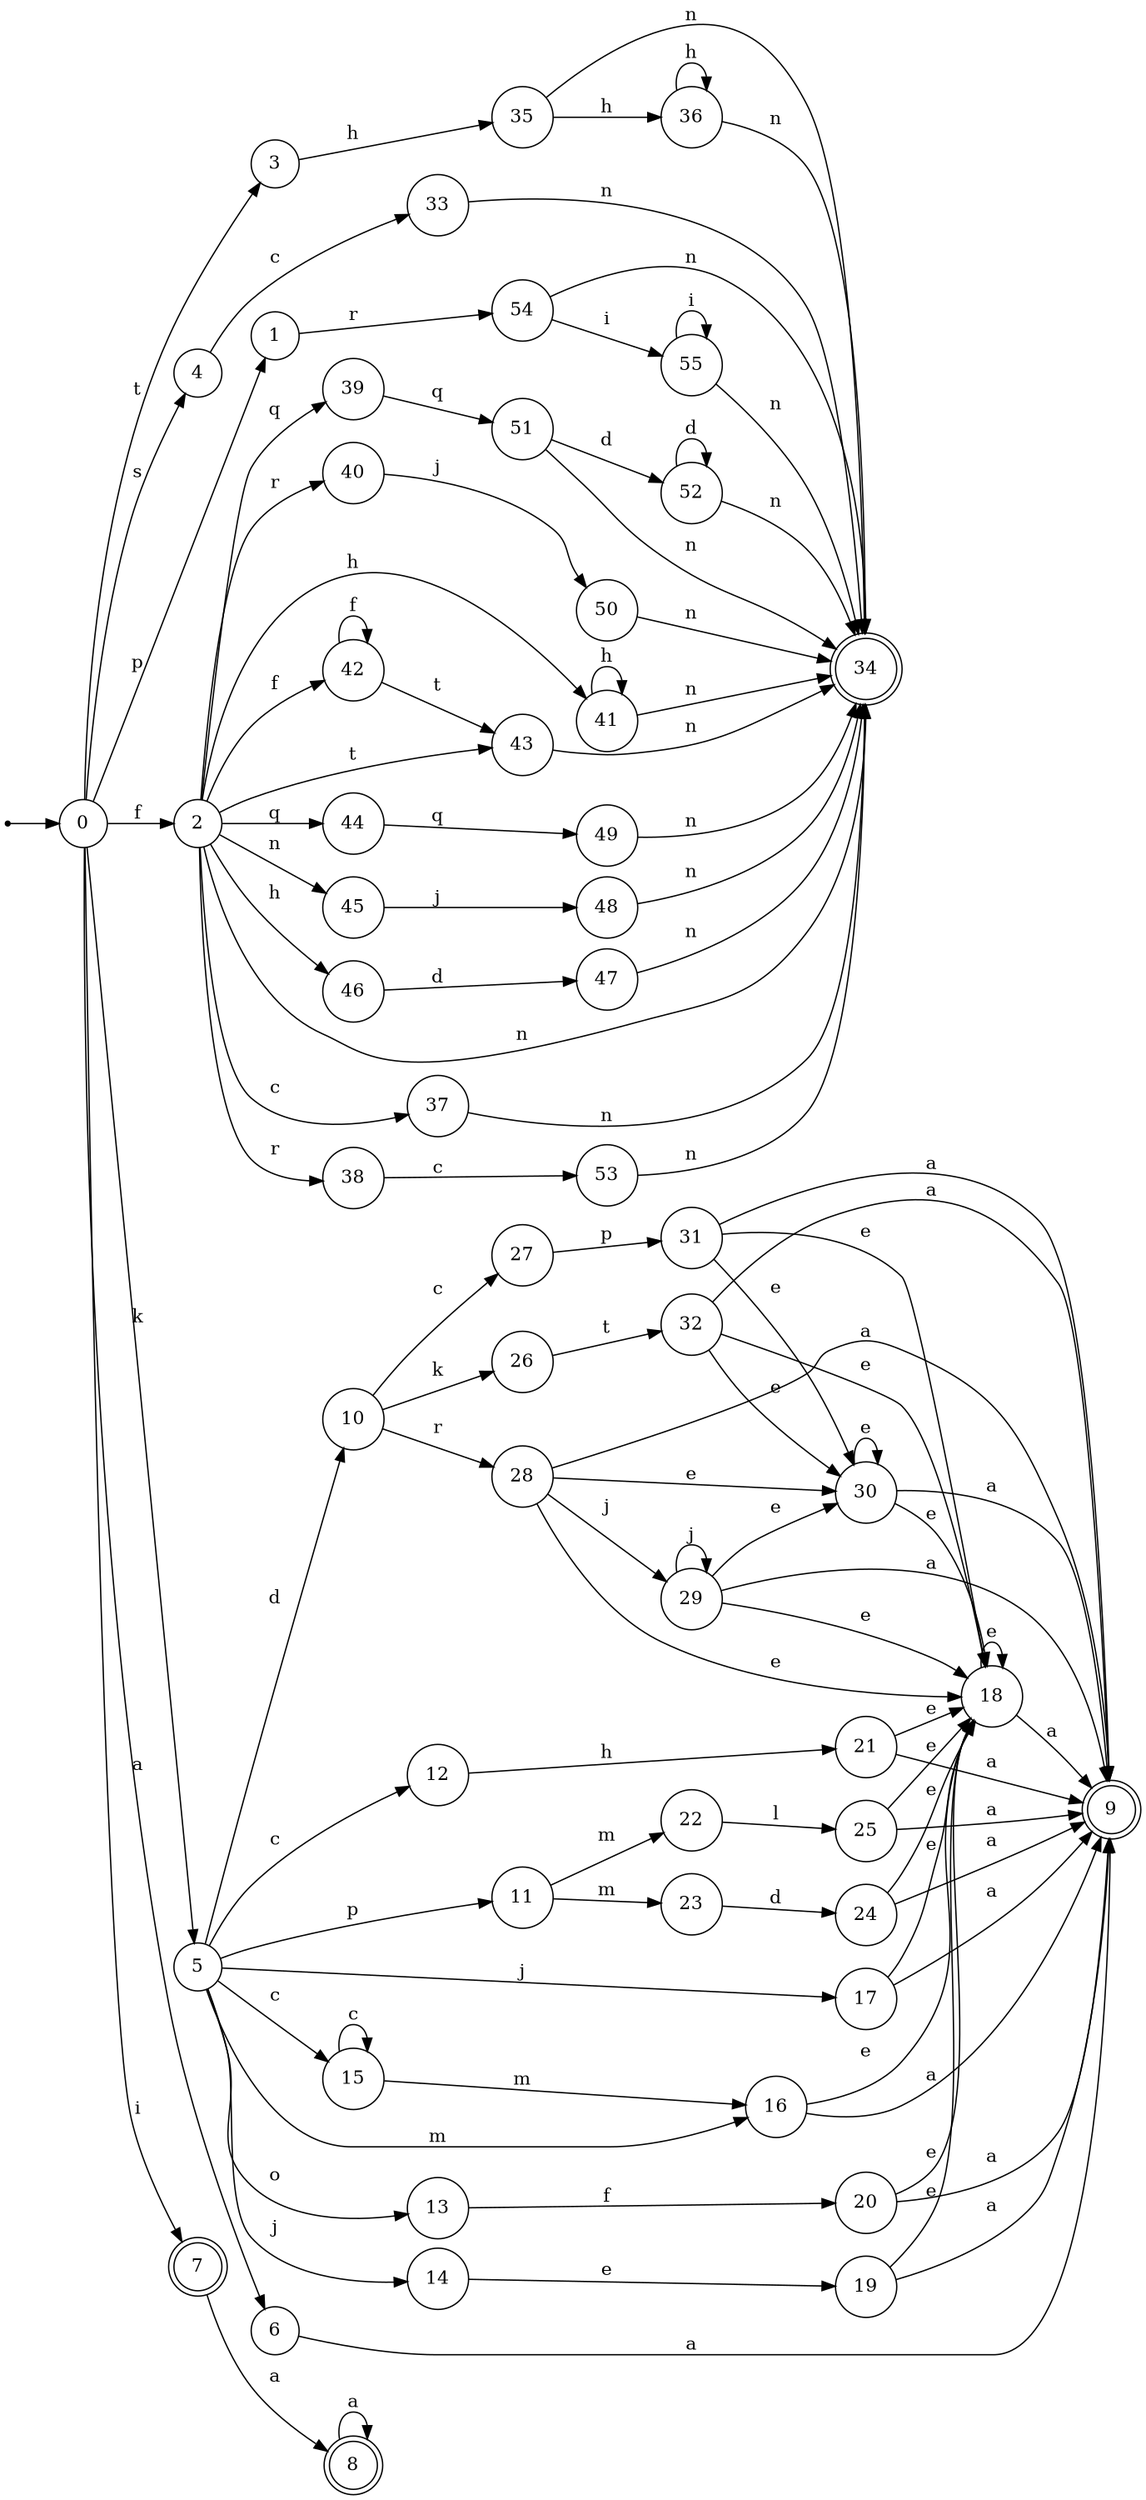 digraph finite_state_machine {
rankdir=LR;
size="20,20";
node [shape = point]; "dummy0"
node [shape = circle]; "0";
"dummy0" -> "0";
node [shape = circle]; "1";
node [shape = circle]; "2";
node [shape = circle]; "3";
node [shape = circle]; "4";
node [shape = circle]; "5";
node [shape = circle]; "6";
node [shape = doublecircle]; "7";node [shape = doublecircle]; "8";node [shape = doublecircle]; "9";node [shape = circle]; "10";
node [shape = circle]; "11";
node [shape = circle]; "12";
node [shape = circle]; "13";
node [shape = circle]; "14";
node [shape = circle]; "15";
node [shape = circle]; "16";
node [shape = circle]; "17";
node [shape = circle]; "18";
node [shape = circle]; "19";
node [shape = circle]; "20";
node [shape = circle]; "21";
node [shape = circle]; "22";
node [shape = circle]; "23";
node [shape = circle]; "24";
node [shape = circle]; "25";
node [shape = circle]; "26";
node [shape = circle]; "27";
node [shape = circle]; "28";
node [shape = circle]; "29";
node [shape = circle]; "30";
node [shape = circle]; "31";
node [shape = circle]; "32";
node [shape = circle]; "33";
node [shape = doublecircle]; "34";node [shape = circle]; "35";
node [shape = circle]; "36";
node [shape = circle]; "37";
node [shape = circle]; "38";
node [shape = circle]; "39";
node [shape = circle]; "40";
node [shape = circle]; "41";
node [shape = circle]; "42";
node [shape = circle]; "43";
node [shape = circle]; "44";
node [shape = circle]; "45";
node [shape = circle]; "46";
node [shape = circle]; "47";
node [shape = circle]; "48";
node [shape = circle]; "49";
node [shape = circle]; "50";
node [shape = circle]; "51";
node [shape = circle]; "52";
node [shape = circle]; "53";
node [shape = circle]; "54";
node [shape = circle]; "55";
"0" -> "1" [label = "p"];
 "0" -> "2" [label = "f"];
 "0" -> "3" [label = "t"];
 "0" -> "4" [label = "s"];
 "0" -> "5" [label = "k"];
 "0" -> "6" [label = "a"];
 "0" -> "7" [label = "i"];
 "7" -> "8" [label = "a"];
 "8" -> "8" [label = "a"];
 "6" -> "9" [label = "a"];
 "5" -> "10" [label = "d"];
 "5" -> "11" [label = "p"];
 "5" -> "12" [label = "c"];
 "5" -> "15" [label = "c"];
 "5" -> "13" [label = "o"];
 "5" -> "17" [label = "j"];
 "5" -> "14" [label = "j"];
 "5" -> "16" [label = "m"];
 "17" -> "18" [label = "e"];
 "17" -> "9" [label = "a"];
 "18" -> "18" [label = "e"];
 "18" -> "9" [label = "a"];
 "16" -> "18" [label = "e"];
 "16" -> "9" [label = "a"];
 "15" -> "15" [label = "c"];
 "15" -> "16" [label = "m"];
 "14" -> "19" [label = "e"];
 "19" -> "18" [label = "e"];
 "19" -> "9" [label = "a"];
 "13" -> "20" [label = "f"];
 "20" -> "18" [label = "e"];
 "20" -> "9" [label = "a"];
 "12" -> "21" [label = "h"];
 "21" -> "18" [label = "e"];
 "21" -> "9" [label = "a"];
 "11" -> "22" [label = "m"];
 "11" -> "23" [label = "m"];
 "23" -> "24" [label = "d"];
 "24" -> "18" [label = "e"];
 "24" -> "9" [label = "a"];
 "22" -> "25" [label = "l"];
 "25" -> "18" [label = "e"];
 "25" -> "9" [label = "a"];
 "10" -> "26" [label = "k"];
 "10" -> "27" [label = "c"];
 "10" -> "28" [label = "r"];
 "28" -> "29" [label = "j"];
 "28" -> "18" [label = "e"];
 "28" -> "30" [label = "e"];
 "28" -> "9" [label = "a"];
 "30" -> "18" [label = "e"];
 "30" -> "30" [label = "e"];
 "30" -> "9" [label = "a"];
 "29" -> "29" [label = "j"];
 "29" -> "18" [label = "e"];
 "29" -> "30" [label = "e"];
 "29" -> "9" [label = "a"];
 "27" -> "31" [label = "p"];
 "31" -> "18" [label = "e"];
 "31" -> "30" [label = "e"];
 "31" -> "9" [label = "a"];
 "26" -> "32" [label = "t"];
 "32" -> "18" [label = "e"];
 "32" -> "30" [label = "e"];
 "32" -> "9" [label = "a"];
 "4" -> "33" [label = "c"];
 "33" -> "34" [label = "n"];
 "3" -> "35" [label = "h"];
 "35" -> "36" [label = "h"];
 "35" -> "34" [label = "n"];
 "36" -> "36" [label = "h"];
 "36" -> "34" [label = "n"];
 "2" -> "37" [label = "c"];
 "2" -> "40" [label = "r"];
 "2" -> "38" [label = "r"];
 "2" -> "44" [label = "q"];
 "2" -> "39" [label = "q"];
 "2" -> "41" [label = "h"];
 "2" -> "46" [label = "h"];
 "2" -> "42" [label = "f"];
 "2" -> "43" [label = "t"];
 "2" -> "34" [label = "n"];
 "2" -> "45" [label = "n"];
 "46" -> "47" [label = "d"];
 "47" -> "34" [label = "n"];
 "45" -> "48" [label = "j"];
 "48" -> "34" [label = "n"];
 "44" -> "49" [label = "q"];
 "49" -> "34" [label = "n"];
 "43" -> "34" [label = "n"];
 "42" -> "42" [label = "f"];
 "42" -> "43" [label = "t"];
 "41" -> "41" [label = "h"];
 "41" -> "34" [label = "n"];
 "40" -> "50" [label = "j"];
 "50" -> "34" [label = "n"];
 "39" -> "51" [label = "q"];
 "51" -> "52" [label = "d"];
 "51" -> "34" [label = "n"];
 "52" -> "52" [label = "d"];
 "52" -> "34" [label = "n"];
 "38" -> "53" [label = "c"];
 "53" -> "34" [label = "n"];
 "37" -> "34" [label = "n"];
 "1" -> "54" [label = "r"];
 "54" -> "55" [label = "i"];
 "54" -> "34" [label = "n"];
 "55" -> "55" [label = "i"];
 "55" -> "34" [label = "n"];
 }
